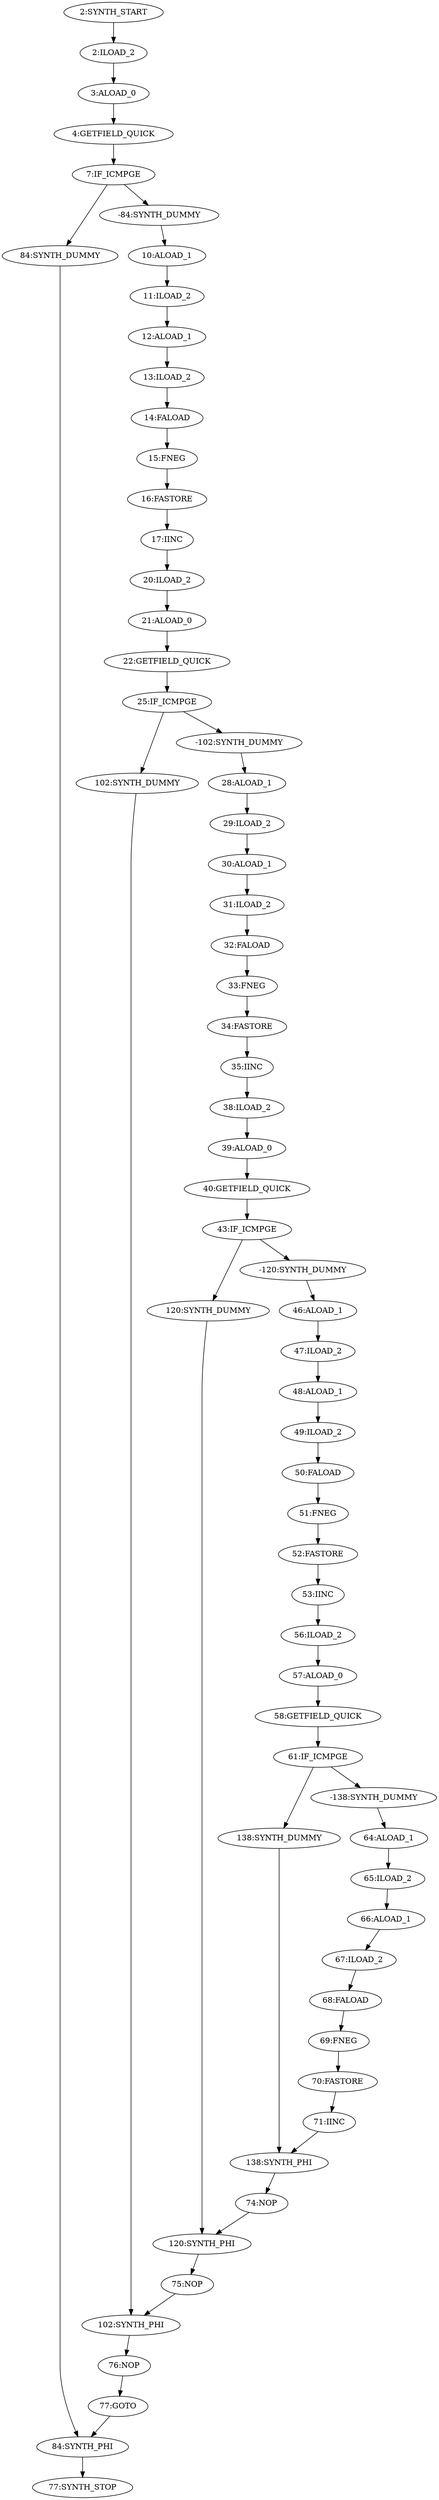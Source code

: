 digraph{
"2:SYNTH_START" -> "2:ILOAD_2";
"2:ILOAD_2" -> "3:ALOAD_0";
"3:ALOAD_0" -> "4:GETFIELD_QUICK";
"4:GETFIELD_QUICK" -> "7:IF_ICMPGE";
"7:IF_ICMPGE" -> "84:SYNTH_DUMMY";
"7:IF_ICMPGE" -> "-84:SYNTH_DUMMY";
"84:SYNTH_DUMMY" -> "84:SYNTH_PHI";
"-84:SYNTH_DUMMY" -> "10:ALOAD_1";
"10:ALOAD_1" -> "11:ILOAD_2";
"11:ILOAD_2" -> "12:ALOAD_1";
"12:ALOAD_1" -> "13:ILOAD_2";
"13:ILOAD_2" -> "14:FALOAD";
"14:FALOAD" -> "15:FNEG";
"15:FNEG" -> "16:FASTORE";
"16:FASTORE" -> "17:IINC";
"17:IINC" -> "20:ILOAD_2";
"20:ILOAD_2" -> "21:ALOAD_0";
"21:ALOAD_0" -> "22:GETFIELD_QUICK";
"22:GETFIELD_QUICK" -> "25:IF_ICMPGE";
"25:IF_ICMPGE" -> "102:SYNTH_DUMMY";
"25:IF_ICMPGE" -> "-102:SYNTH_DUMMY";
"102:SYNTH_DUMMY" -> "102:SYNTH_PHI";
"-102:SYNTH_DUMMY" -> "28:ALOAD_1";
"28:ALOAD_1" -> "29:ILOAD_2";
"76:NOP" -> "77:GOTO";
"77:GOTO" -> "84:SYNTH_PHI";
"29:ILOAD_2" -> "30:ALOAD_1";
"30:ALOAD_1" -> "31:ILOAD_2";
"31:ILOAD_2" -> "32:FALOAD";
"32:FALOAD" -> "33:FNEG";
"33:FNEG" -> "34:FASTORE";
"34:FASTORE" -> "35:IINC";
"35:IINC" -> "38:ILOAD_2";
"38:ILOAD_2" -> "39:ALOAD_0";
"39:ALOAD_0" -> "40:GETFIELD_QUICK";
"40:GETFIELD_QUICK" -> "43:IF_ICMPGE";
"43:IF_ICMPGE" -> "120:SYNTH_DUMMY";
"43:IF_ICMPGE" -> "-120:SYNTH_DUMMY";
"120:SYNTH_DUMMY" -> "120:SYNTH_PHI";
"-120:SYNTH_DUMMY" -> "46:ALOAD_1";
"46:ALOAD_1" -> "47:ILOAD_2";
"75:NOP" -> "102:SYNTH_PHI";
"47:ILOAD_2" -> "48:ALOAD_1";
"48:ALOAD_1" -> "49:ILOAD_2";
"49:ILOAD_2" -> "50:FALOAD";
"50:FALOAD" -> "51:FNEG";
"51:FNEG" -> "52:FASTORE";
"52:FASTORE" -> "53:IINC";
"53:IINC" -> "56:ILOAD_2";
"56:ILOAD_2" -> "57:ALOAD_0";
"57:ALOAD_0" -> "58:GETFIELD_QUICK";
"58:GETFIELD_QUICK" -> "61:IF_ICMPGE";
"61:IF_ICMPGE" -> "138:SYNTH_DUMMY";
"61:IF_ICMPGE" -> "-138:SYNTH_DUMMY";
"138:SYNTH_DUMMY" -> "138:SYNTH_PHI";
"-138:SYNTH_DUMMY" -> "64:ALOAD_1";
"64:ALOAD_1" -> "65:ILOAD_2";
"74:NOP" -> "120:SYNTH_PHI";
"65:ILOAD_2" -> "66:ALOAD_1";
"66:ALOAD_1" -> "67:ILOAD_2";
"67:ILOAD_2" -> "68:FALOAD";
"68:FALOAD" -> "69:FNEG";
"69:FNEG" -> "70:FASTORE";
"70:FASTORE" -> "71:IINC";
"71:IINC" -> "138:SYNTH_PHI";
"138:SYNTH_PHI" -> "74:NOP";
"120:SYNTH_PHI" -> "75:NOP";
"102:SYNTH_PHI" -> "76:NOP";
"84:SYNTH_PHI" -> "77:SYNTH_STOP";
}